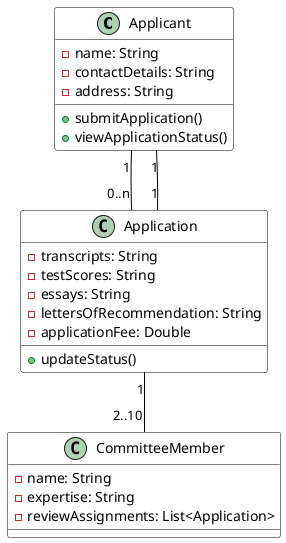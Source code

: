 ' An Applicant who has the basic information Name, contact details, address submits the application for an academic program in a university. Application includes required data (transcripts, test scores, essays, letters of recommendation) and payment of the application fee. Admissions Committee members evaluates the application and update student status. The committee members name, expertise, review assignments are maintained. The applicant can view the status of his application once the review is completed
' One Applicant can have many Applications: Applicant submits multiple applications for different programs.
' One Application belongs to one Applicant: Each application is associated with a specific applicant.
' One Application can be one Committee Member:
' One committee Member are assigned for review minimum 2 and maximum of 10 applications
' Design a class diagram in the scenario. It should show associations among the classes with
' multiplicity.

@startuml  

skinparam class {
    BackgroundColor White
    BorderColor Black
    ArrowColor Black
  IconPublicColor Green
    IconPrivateColor Red
}

class Applicant {
    - name: String
    - contactDetails: String
    - address: String
    + submitApplication()
    + viewApplicationStatus()
}

class Application {
    - transcripts: String
    - testScores: String
    - essays: String
    - lettersOfRecommendation: String
    - applicationFee: Double
    + updateStatus()
}

class CommitteeMember {
    - name: String
    - expertise: String
    - reviewAssignments: List<Application>
}

Applicant "1" -- "0..n" Application
Application "1" -- "1" Applicant
Application "1" -- "2..10" CommitteeMember

@enduml

